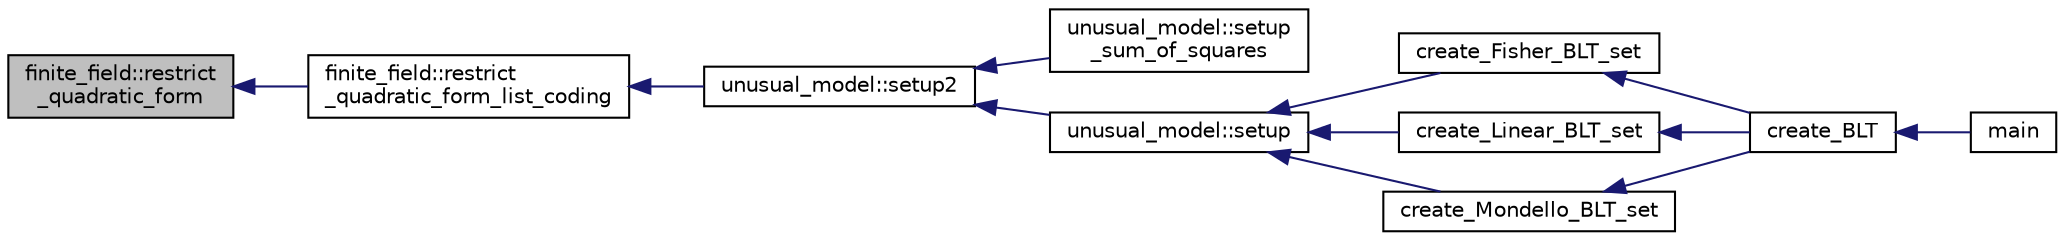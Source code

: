 digraph "finite_field::restrict_quadratic_form"
{
  edge [fontname="Helvetica",fontsize="10",labelfontname="Helvetica",labelfontsize="10"];
  node [fontname="Helvetica",fontsize="10",shape=record];
  rankdir="LR";
  Node17737 [label="finite_field::restrict\l_quadratic_form",height=0.2,width=0.4,color="black", fillcolor="grey75", style="filled", fontcolor="black"];
  Node17737 -> Node17738 [dir="back",color="midnightblue",fontsize="10",style="solid",fontname="Helvetica"];
  Node17738 [label="finite_field::restrict\l_quadratic_form_list_coding",height=0.2,width=0.4,color="black", fillcolor="white", style="filled",URL="$df/d5a/classfinite__field.html#ac2c261998fe455590626d2cc5e215844"];
  Node17738 -> Node17739 [dir="back",color="midnightblue",fontsize="10",style="solid",fontname="Helvetica"];
  Node17739 [label="unusual_model::setup2",height=0.2,width=0.4,color="black", fillcolor="white", style="filled",URL="$dc/d50/classunusual__model.html#a00f7da705c24f863338828447abf7aae"];
  Node17739 -> Node17740 [dir="back",color="midnightblue",fontsize="10",style="solid",fontname="Helvetica"];
  Node17740 [label="unusual_model::setup\l_sum_of_squares",height=0.2,width=0.4,color="black", fillcolor="white", style="filled",URL="$dc/d50/classunusual__model.html#ab330b51451b34a5291ee5707ef725eff"];
  Node17739 -> Node17741 [dir="back",color="midnightblue",fontsize="10",style="solid",fontname="Helvetica"];
  Node17741 [label="unusual_model::setup",height=0.2,width=0.4,color="black", fillcolor="white", style="filled",URL="$dc/d50/classunusual__model.html#adb517fd342dd2ed2d0cc117211ac1c0d"];
  Node17741 -> Node17742 [dir="back",color="midnightblue",fontsize="10",style="solid",fontname="Helvetica"];
  Node17742 [label="create_Fisher_BLT_set",height=0.2,width=0.4,color="black", fillcolor="white", style="filled",URL="$d4/d67/geometry_8h.html#ad970fc96c238a422a64338691f8b91cc"];
  Node17742 -> Node17743 [dir="back",color="midnightblue",fontsize="10",style="solid",fontname="Helvetica"];
  Node17743 [label="create_BLT",height=0.2,width=0.4,color="black", fillcolor="white", style="filled",URL="$d4/d67/geometry_8h.html#a5a6f4081a90668e2e95f8e4886d241d9"];
  Node17743 -> Node17744 [dir="back",color="midnightblue",fontsize="10",style="solid",fontname="Helvetica"];
  Node17744 [label="main",height=0.2,width=0.4,color="black", fillcolor="white", style="filled",URL="$d4/d6e/make__something_8_c.html#a217dbf8b442f20279ea00b898af96f52"];
  Node17741 -> Node17745 [dir="back",color="midnightblue",fontsize="10",style="solid",fontname="Helvetica"];
  Node17745 [label="create_Linear_BLT_set",height=0.2,width=0.4,color="black", fillcolor="white", style="filled",URL="$d4/d67/geometry_8h.html#a9a35af1dd478ad49c6922240bfff89dd"];
  Node17745 -> Node17743 [dir="back",color="midnightblue",fontsize="10",style="solid",fontname="Helvetica"];
  Node17741 -> Node17746 [dir="back",color="midnightblue",fontsize="10",style="solid",fontname="Helvetica"];
  Node17746 [label="create_Mondello_BLT_set",height=0.2,width=0.4,color="black", fillcolor="white", style="filled",URL="$d4/d67/geometry_8h.html#ab6f68b0ad3b8ccc37d88073576930ea8"];
  Node17746 -> Node17743 [dir="back",color="midnightblue",fontsize="10",style="solid",fontname="Helvetica"];
}
